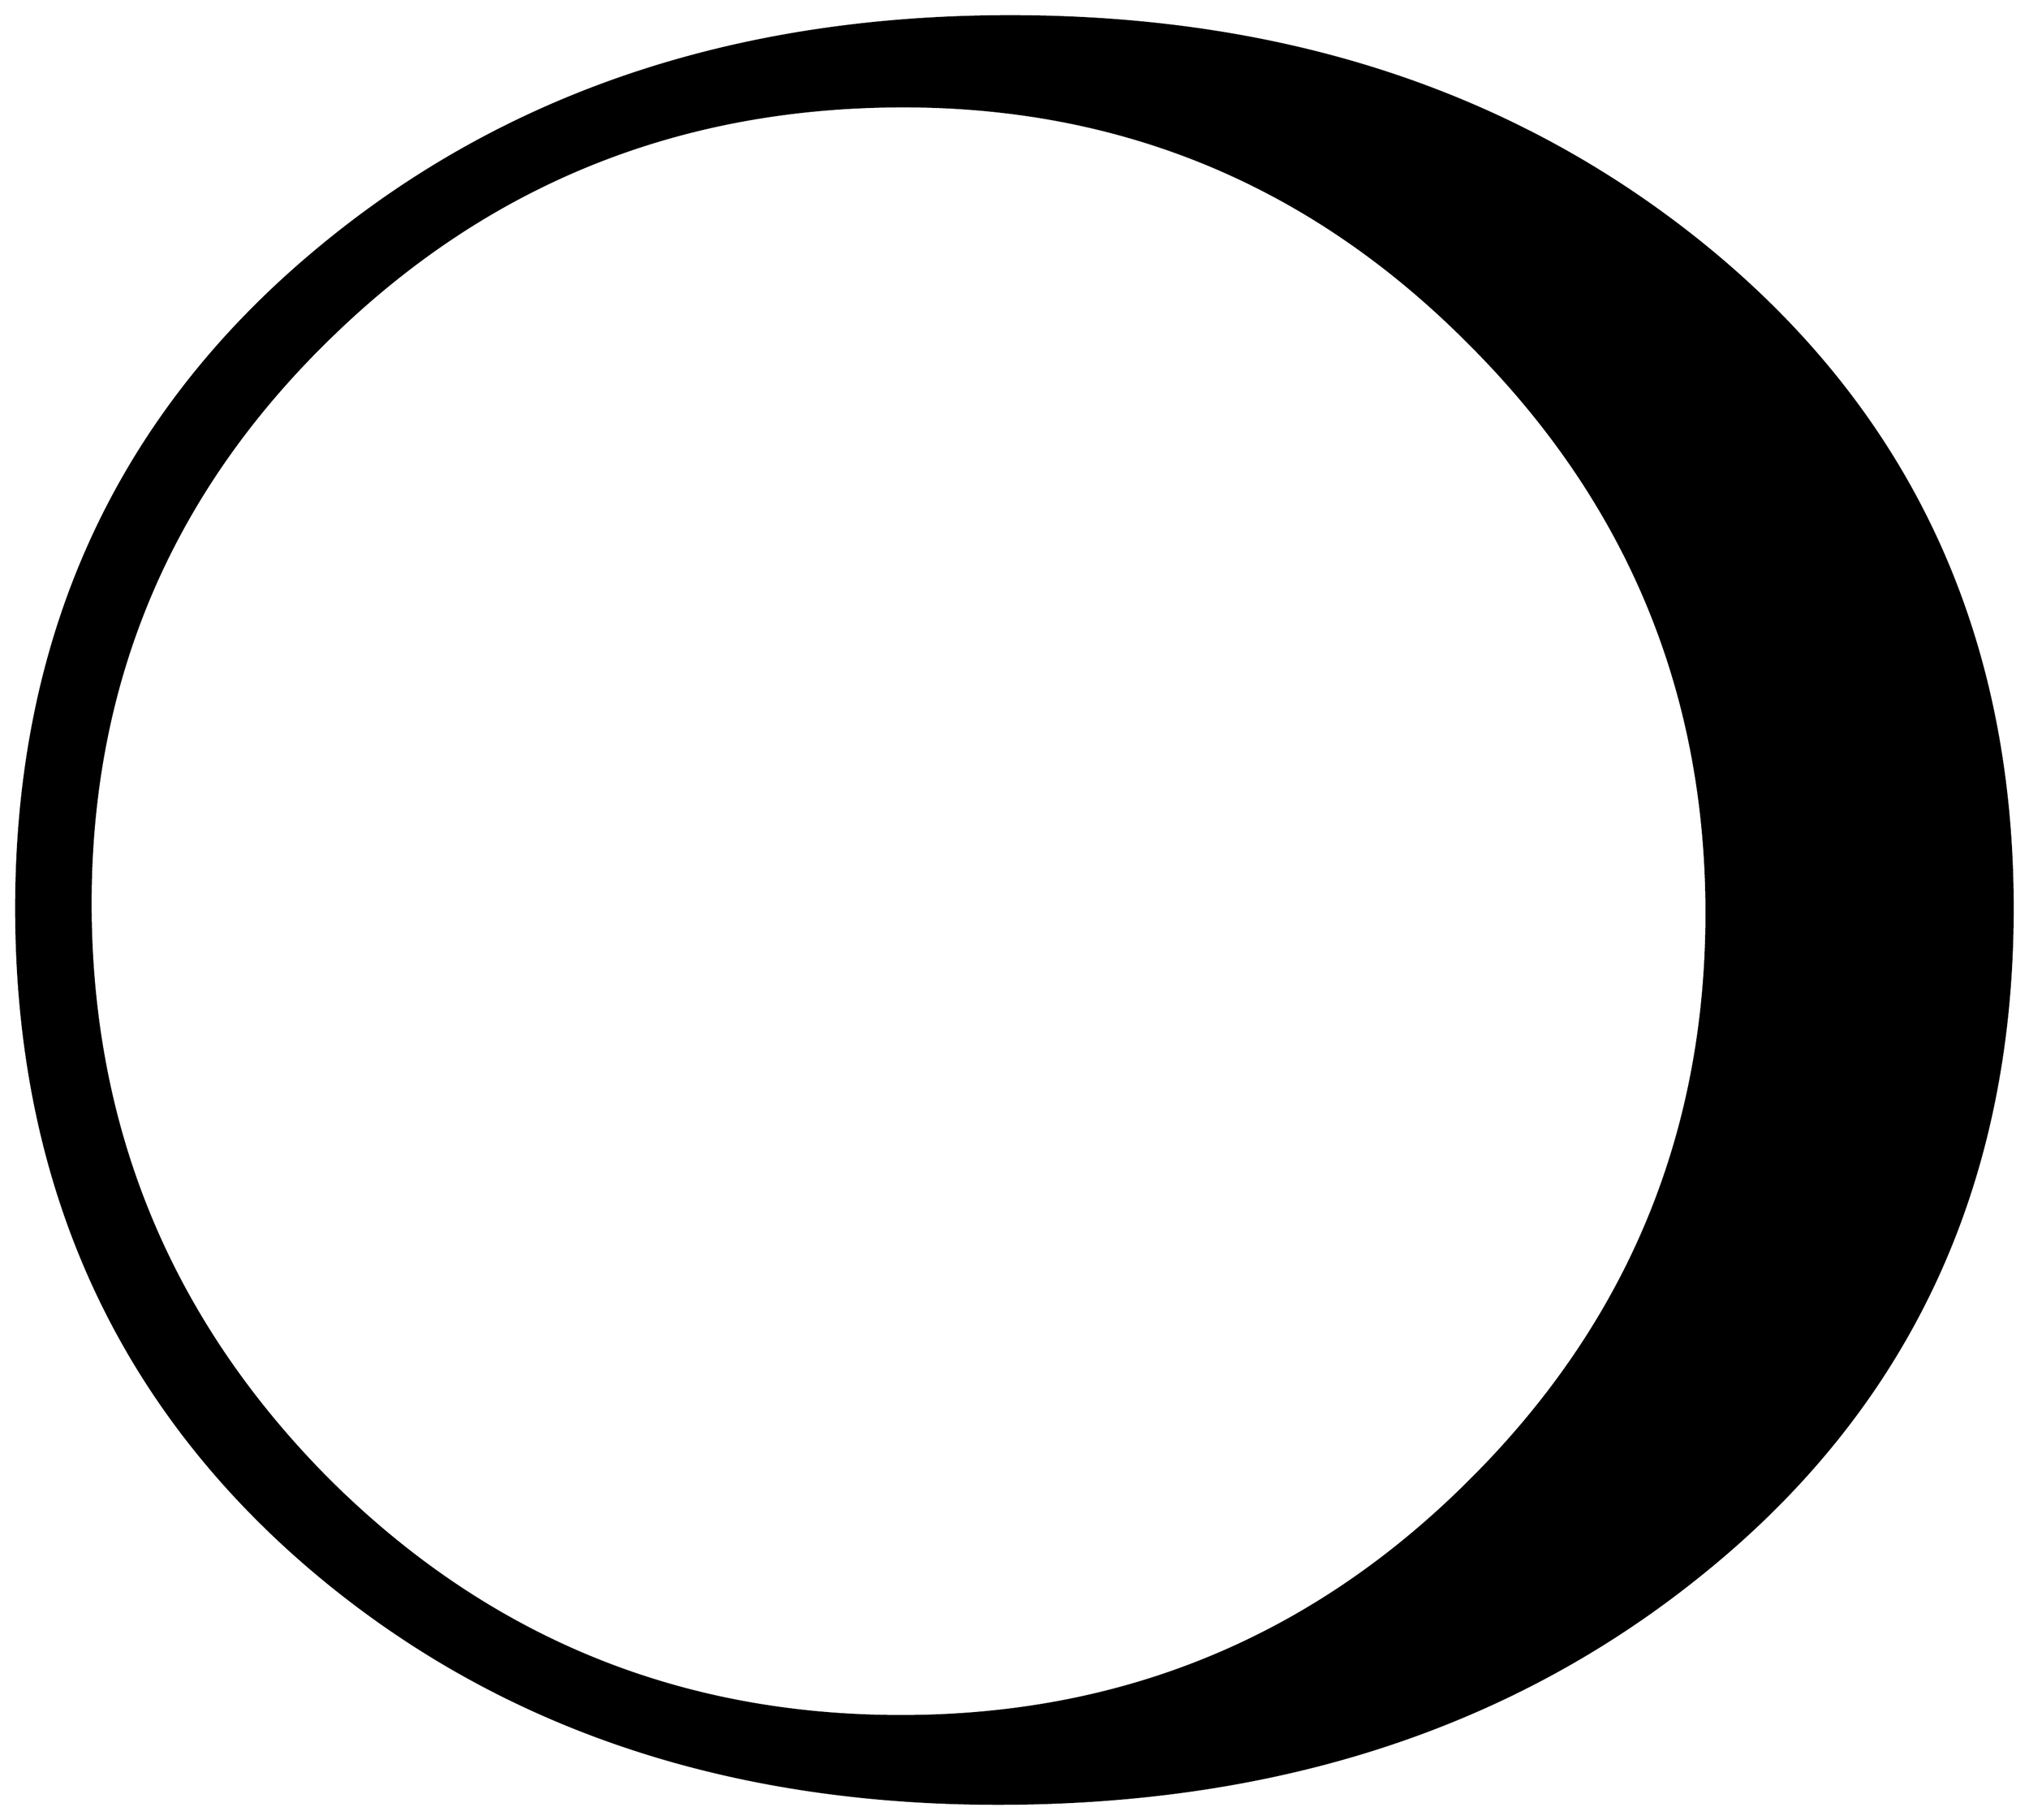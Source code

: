


\begin{tikzpicture}[y=0.80pt, x=0.80pt, yscale=-1.0, xscale=1.0, inner sep=0pt, outer sep=0pt]
\begin{scope}[shift={(100.0,1831.0)},nonzero rule]
  \path[draw=.,fill=.,line width=1.600pt] (1745.0,-709.0) ..
    controls (1745.0,-482.333) and (1660.667,-300.333) ..
    (1492.0,-163.0) .. controls (1335.333,-35.0) and (1141.0,29.0)
    .. (909.0,29.0) .. controls (681.667,29.0) and (492.0,-36.333)
    .. (340.0,-167.0) .. controls (180.0,-305.0) and
    (100.0,-485.667) .. (100.0,-709.0) .. controls (100.0,-932.333)
    and (182.0,-1112.667) .. (346.0,-1250.0) .. controls
    (500.0,-1379.333) and (691.0,-1444.0) .. (919.0,-1444.0) ..
    controls (1147.667,-1444.0) and (1340.0,-1379.667) ..
    (1496.0,-1251.0) .. controls (1662.0,-1113.667) and
    (1745.0,-933.0) .. (1745.0,-709.0) -- cycle(1493.0,-705.0)
    .. controls (1493.0,-887.667) and (1428.0,-1044.0) ..
    (1298.0,-1174.0) .. controls (1168.667,-1304.667) and
    (1013.0,-1370.0) .. (831.0,-1370.0) .. controls
    (646.333,-1370.0) and (489.0,-1306.667) .. (359.0,-1180.0) ..
    controls (227.0,-1052.0) and (161.0,-896.333) ..
    (161.0,-713.0) .. controls (161.0,-528.333) and (226.0,-370.333)
    .. (356.0,-239.0) .. controls (486.667,-108.333) and
    (644.333,-43.0) .. (829.0,-43.0) .. controls (1012.333,-43.0)
    and (1168.667,-107.667) .. (1298.0,-237.0) .. controls
    (1428.0,-366.333) and (1493.0,-522.333) .. (1493.0,-705.0) --
    cycle;
\end{scope}

\end{tikzpicture}

